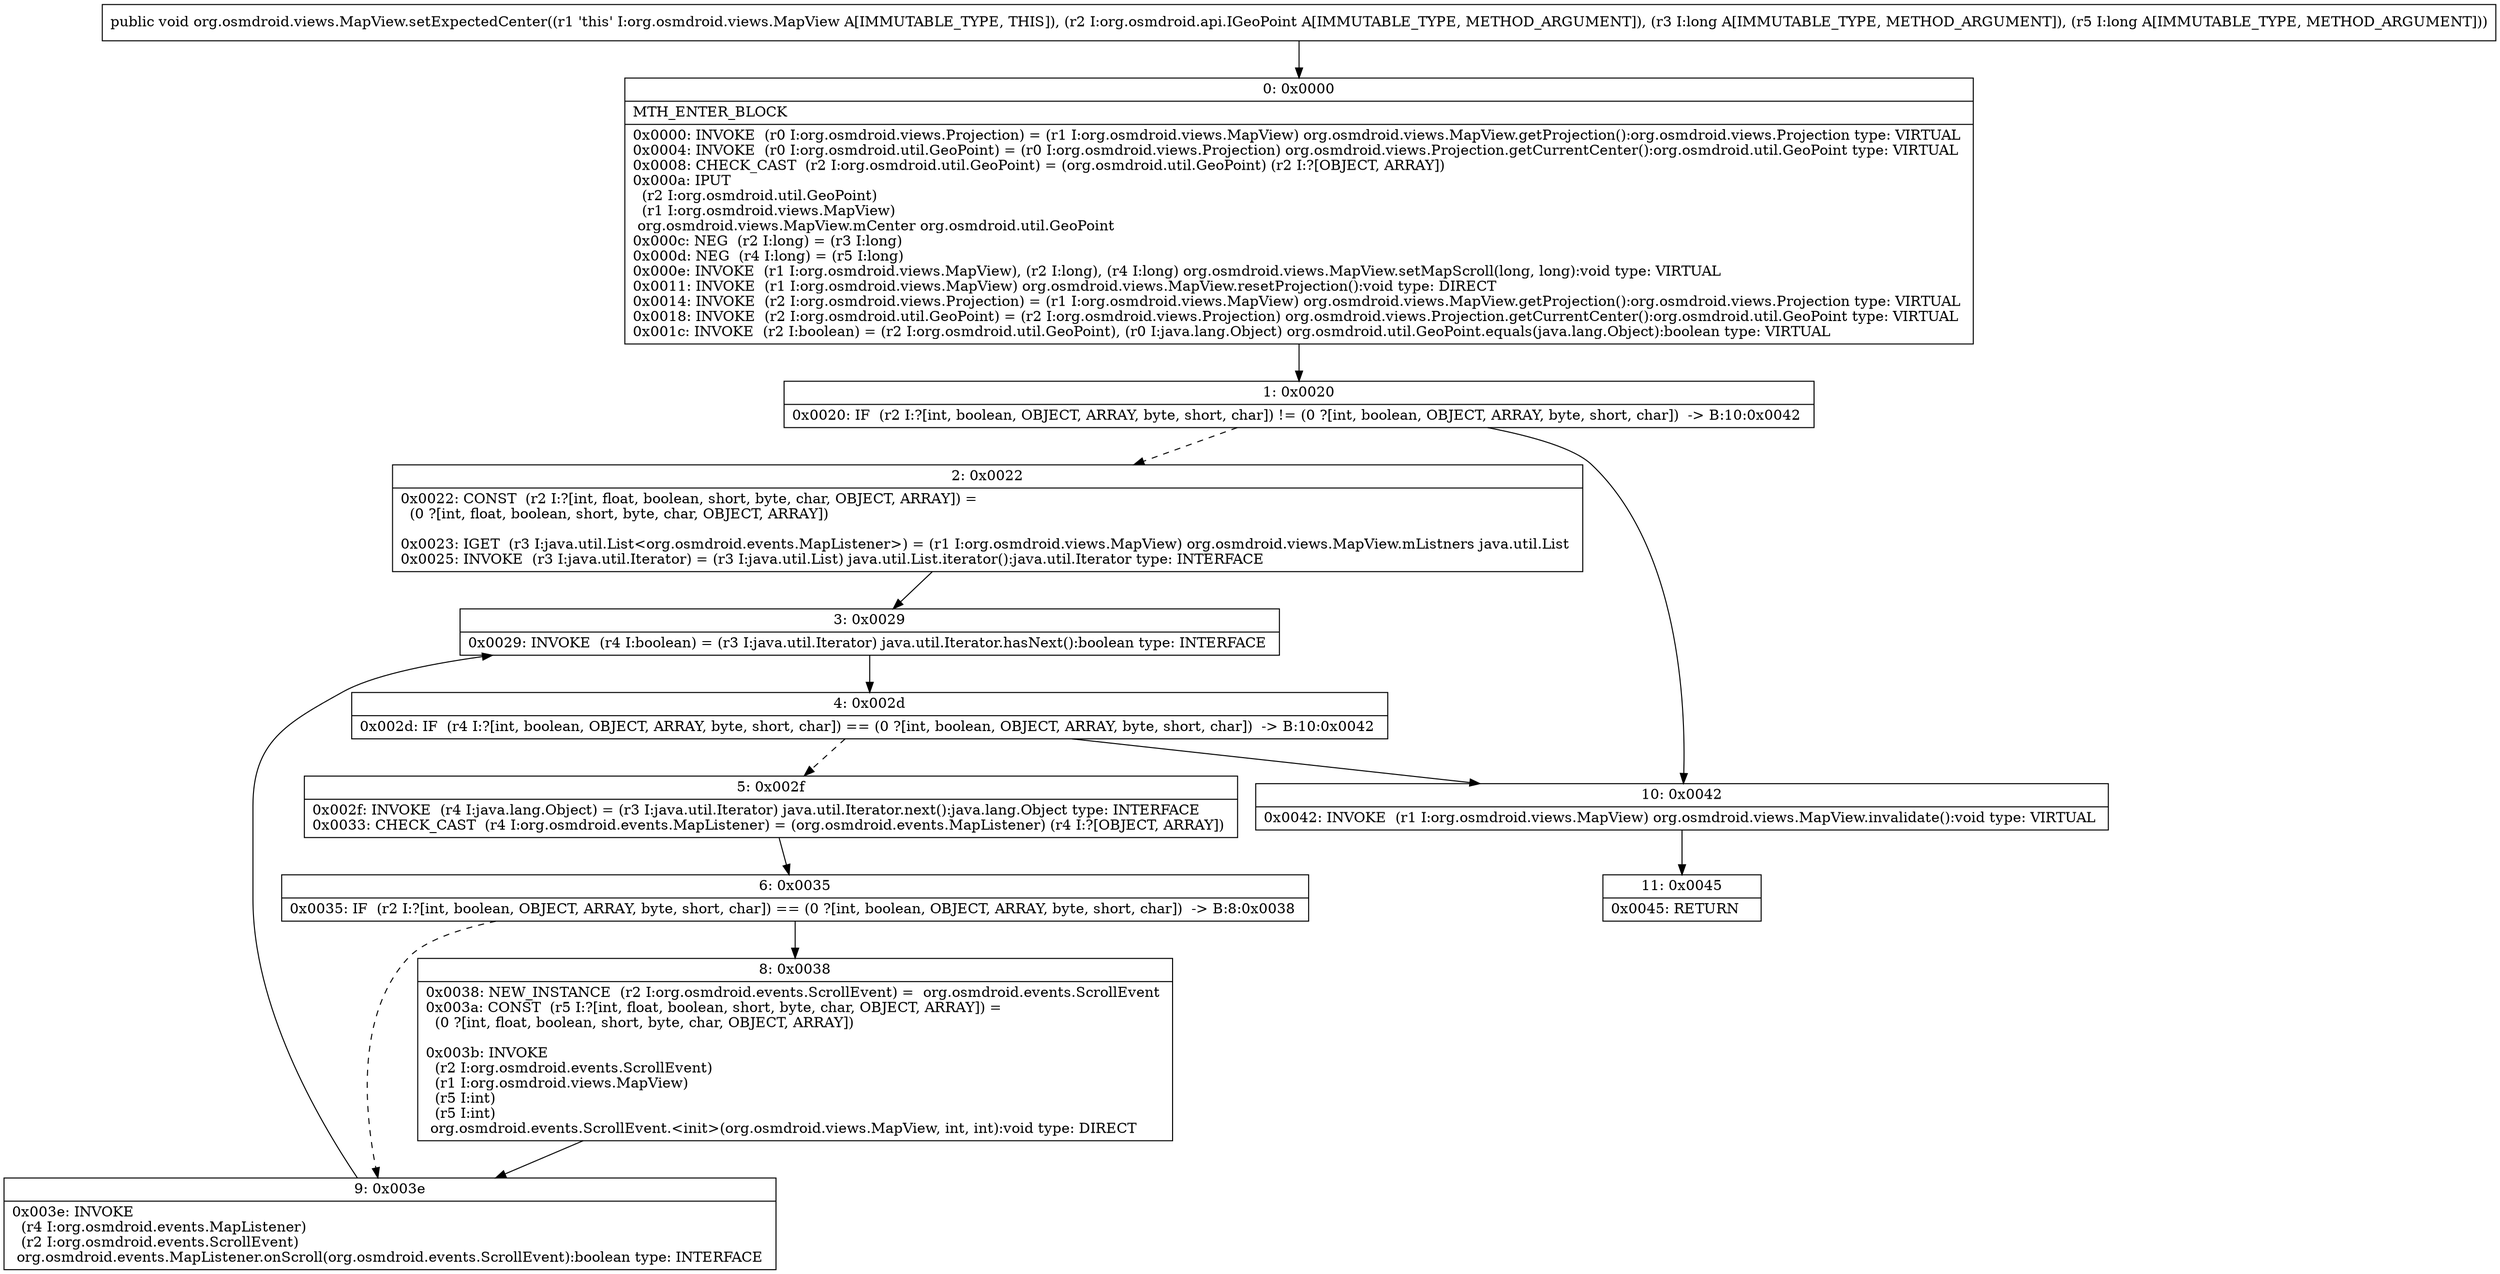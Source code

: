 digraph "CFG fororg.osmdroid.views.MapView.setExpectedCenter(Lorg\/osmdroid\/api\/IGeoPoint;JJ)V" {
Node_0 [shape=record,label="{0\:\ 0x0000|MTH_ENTER_BLOCK\l|0x0000: INVOKE  (r0 I:org.osmdroid.views.Projection) = (r1 I:org.osmdroid.views.MapView) org.osmdroid.views.MapView.getProjection():org.osmdroid.views.Projection type: VIRTUAL \l0x0004: INVOKE  (r0 I:org.osmdroid.util.GeoPoint) = (r0 I:org.osmdroid.views.Projection) org.osmdroid.views.Projection.getCurrentCenter():org.osmdroid.util.GeoPoint type: VIRTUAL \l0x0008: CHECK_CAST  (r2 I:org.osmdroid.util.GeoPoint) = (org.osmdroid.util.GeoPoint) (r2 I:?[OBJECT, ARRAY]) \l0x000a: IPUT  \l  (r2 I:org.osmdroid.util.GeoPoint)\l  (r1 I:org.osmdroid.views.MapView)\l org.osmdroid.views.MapView.mCenter org.osmdroid.util.GeoPoint \l0x000c: NEG  (r2 I:long) = (r3 I:long) \l0x000d: NEG  (r4 I:long) = (r5 I:long) \l0x000e: INVOKE  (r1 I:org.osmdroid.views.MapView), (r2 I:long), (r4 I:long) org.osmdroid.views.MapView.setMapScroll(long, long):void type: VIRTUAL \l0x0011: INVOKE  (r1 I:org.osmdroid.views.MapView) org.osmdroid.views.MapView.resetProjection():void type: DIRECT \l0x0014: INVOKE  (r2 I:org.osmdroid.views.Projection) = (r1 I:org.osmdroid.views.MapView) org.osmdroid.views.MapView.getProjection():org.osmdroid.views.Projection type: VIRTUAL \l0x0018: INVOKE  (r2 I:org.osmdroid.util.GeoPoint) = (r2 I:org.osmdroid.views.Projection) org.osmdroid.views.Projection.getCurrentCenter():org.osmdroid.util.GeoPoint type: VIRTUAL \l0x001c: INVOKE  (r2 I:boolean) = (r2 I:org.osmdroid.util.GeoPoint), (r0 I:java.lang.Object) org.osmdroid.util.GeoPoint.equals(java.lang.Object):boolean type: VIRTUAL \l}"];
Node_1 [shape=record,label="{1\:\ 0x0020|0x0020: IF  (r2 I:?[int, boolean, OBJECT, ARRAY, byte, short, char]) != (0 ?[int, boolean, OBJECT, ARRAY, byte, short, char])  \-\> B:10:0x0042 \l}"];
Node_2 [shape=record,label="{2\:\ 0x0022|0x0022: CONST  (r2 I:?[int, float, boolean, short, byte, char, OBJECT, ARRAY]) = \l  (0 ?[int, float, boolean, short, byte, char, OBJECT, ARRAY])\l \l0x0023: IGET  (r3 I:java.util.List\<org.osmdroid.events.MapListener\>) = (r1 I:org.osmdroid.views.MapView) org.osmdroid.views.MapView.mListners java.util.List \l0x0025: INVOKE  (r3 I:java.util.Iterator) = (r3 I:java.util.List) java.util.List.iterator():java.util.Iterator type: INTERFACE \l}"];
Node_3 [shape=record,label="{3\:\ 0x0029|0x0029: INVOKE  (r4 I:boolean) = (r3 I:java.util.Iterator) java.util.Iterator.hasNext():boolean type: INTERFACE \l}"];
Node_4 [shape=record,label="{4\:\ 0x002d|0x002d: IF  (r4 I:?[int, boolean, OBJECT, ARRAY, byte, short, char]) == (0 ?[int, boolean, OBJECT, ARRAY, byte, short, char])  \-\> B:10:0x0042 \l}"];
Node_5 [shape=record,label="{5\:\ 0x002f|0x002f: INVOKE  (r4 I:java.lang.Object) = (r3 I:java.util.Iterator) java.util.Iterator.next():java.lang.Object type: INTERFACE \l0x0033: CHECK_CAST  (r4 I:org.osmdroid.events.MapListener) = (org.osmdroid.events.MapListener) (r4 I:?[OBJECT, ARRAY]) \l}"];
Node_6 [shape=record,label="{6\:\ 0x0035|0x0035: IF  (r2 I:?[int, boolean, OBJECT, ARRAY, byte, short, char]) == (0 ?[int, boolean, OBJECT, ARRAY, byte, short, char])  \-\> B:8:0x0038 \l}"];
Node_8 [shape=record,label="{8\:\ 0x0038|0x0038: NEW_INSTANCE  (r2 I:org.osmdroid.events.ScrollEvent) =  org.osmdroid.events.ScrollEvent \l0x003a: CONST  (r5 I:?[int, float, boolean, short, byte, char, OBJECT, ARRAY]) = \l  (0 ?[int, float, boolean, short, byte, char, OBJECT, ARRAY])\l \l0x003b: INVOKE  \l  (r2 I:org.osmdroid.events.ScrollEvent)\l  (r1 I:org.osmdroid.views.MapView)\l  (r5 I:int)\l  (r5 I:int)\l org.osmdroid.events.ScrollEvent.\<init\>(org.osmdroid.views.MapView, int, int):void type: DIRECT \l}"];
Node_9 [shape=record,label="{9\:\ 0x003e|0x003e: INVOKE  \l  (r4 I:org.osmdroid.events.MapListener)\l  (r2 I:org.osmdroid.events.ScrollEvent)\l org.osmdroid.events.MapListener.onScroll(org.osmdroid.events.ScrollEvent):boolean type: INTERFACE \l}"];
Node_10 [shape=record,label="{10\:\ 0x0042|0x0042: INVOKE  (r1 I:org.osmdroid.views.MapView) org.osmdroid.views.MapView.invalidate():void type: VIRTUAL \l}"];
Node_11 [shape=record,label="{11\:\ 0x0045|0x0045: RETURN   \l}"];
MethodNode[shape=record,label="{public void org.osmdroid.views.MapView.setExpectedCenter((r1 'this' I:org.osmdroid.views.MapView A[IMMUTABLE_TYPE, THIS]), (r2 I:org.osmdroid.api.IGeoPoint A[IMMUTABLE_TYPE, METHOD_ARGUMENT]), (r3 I:long A[IMMUTABLE_TYPE, METHOD_ARGUMENT]), (r5 I:long A[IMMUTABLE_TYPE, METHOD_ARGUMENT])) }"];
MethodNode -> Node_0;
Node_0 -> Node_1;
Node_1 -> Node_2[style=dashed];
Node_1 -> Node_10;
Node_2 -> Node_3;
Node_3 -> Node_4;
Node_4 -> Node_5[style=dashed];
Node_4 -> Node_10;
Node_5 -> Node_6;
Node_6 -> Node_8;
Node_6 -> Node_9[style=dashed];
Node_8 -> Node_9;
Node_9 -> Node_3;
Node_10 -> Node_11;
}


